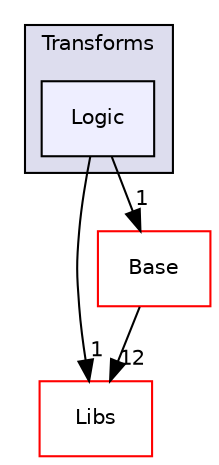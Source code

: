 digraph "Modules/Loadable/Transforms/Logic" {
  bgcolor=transparent;
  compound=true
  node [ fontsize="10", fontname="Helvetica"];
  edge [ labelfontsize="10", labelfontname="Helvetica"];
  subgraph clusterdir_cc2e4217dca79d6eba6fbfb5540b4203 {
    graph [ bgcolor="#ddddee", pencolor="black", label="Transforms" fontname="Helvetica", fontsize="10", URL="dir_cc2e4217dca79d6eba6fbfb5540b4203.html"]
  dir_dba100e0f3c5cd29934419c34541b819 [shape=box, label="Logic", style="filled", fillcolor="#eeeeff", pencolor="black", URL="dir_dba100e0f3c5cd29934419c34541b819.html"];
  }
  dir_6e6cb9563333489fde7459b1f95e59a5 [shape=box label="Libs" color="red" URL="dir_6e6cb9563333489fde7459b1f95e59a5.html"];
  dir_628593db0cdce5a76fb85526ae5aa762 [shape=box label="Base" color="red" URL="dir_628593db0cdce5a76fb85526ae5aa762.html"];
  dir_628593db0cdce5a76fb85526ae5aa762->dir_6e6cb9563333489fde7459b1f95e59a5 [headlabel="12", labeldistance=1.5 headhref="dir_000002_000012.html"];
  dir_dba100e0f3c5cd29934419c34541b819->dir_6e6cb9563333489fde7459b1f95e59a5 [headlabel="1", labeldistance=1.5 headhref="dir_000114_000012.html"];
  dir_dba100e0f3c5cd29934419c34541b819->dir_628593db0cdce5a76fb85526ae5aa762 [headlabel="1", labeldistance=1.5 headhref="dir_000114_000002.html"];
}
